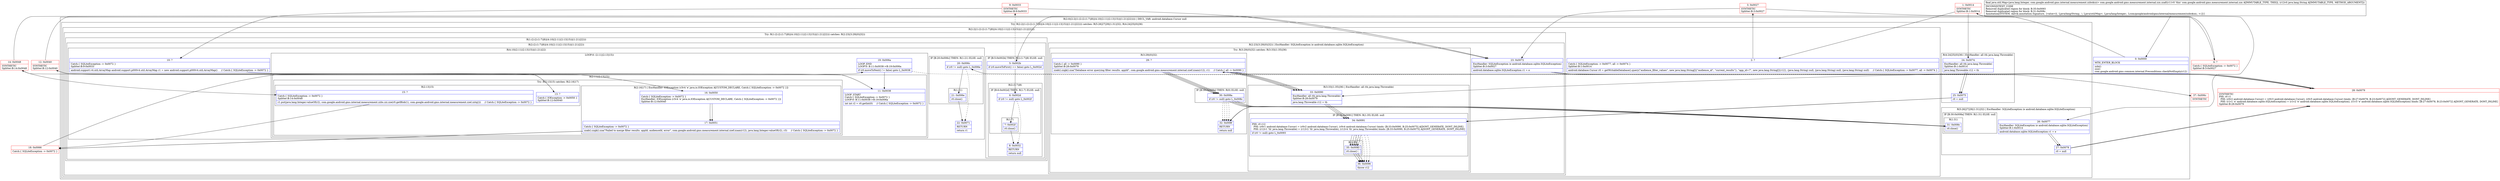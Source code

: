 digraph "CFG forcom.google.android.gms.measurement.internal.zzx.zzaf(Ljava\/lang\/String;)Ljava\/util\/Map;" {
subgraph cluster_Region_598209030 {
label = "R(2:0|(2:2|(1:(2:(2:(1:7)|8)|(4:10|(2:11|(2:13|15))|(1:21)|22))))) | DECL_VAR: android.database.Cursor null\l";
node [shape=record,color=blue];
Node_0 [shape=record,label="{0\:\ 0x0000|MTH_ENTER_BLOCK\l|zzbi()\lzzo()\lcom.google.android.gms.common.internal.Preconditions.checkNotEmpty(r12)\l}"];
subgraph cluster_TryCatchRegion_320069377 {
label = "Try: R(2:2|(1:(2:(2:(1:7)|8)|(4:10|(2:11|(2:13|15))|(1:21)|22)))) catches: R(5:26|27|29|(1:31)|32), R(4:24|25|(0)|36)";
node [shape=record,color=blue];
subgraph cluster_Region_1662011252 {
label = "R(2:2|(1:(2:(2:(1:7)|8)|(4:10|(2:11|(2:13|15))|(1:21)|22))))";
node [shape=record,color=blue];
Node_2 [shape=record,label="{2\:\ ?|Catch:\{ SQLiteException \-\> 0x0077, all \-\> 0x0074 \}\lSplitter:B:1:0x0014\l|android.database.Cursor r0 = getWritableDatabase().query(\"audience_filter_values\", new java.lang.String[]\{\"audience_id\", \"current_results\"\}, \"app_id=?\", new java.lang.String[]\{r12\}, (java.lang.String) null, (java.lang.String) null, (java.lang.String) null)     \/\/ Catch:\{ SQLiteException \-\> 0x0077, all \-\> 0x0074 \}\l}"];
subgraph cluster_TryCatchRegion_192559845 {
label = "Try: R(1:(2:(2:(1:7)|8)|(4:10|(2:11|(2:13|15))|(1:21)|22))) catches: R(2:23|(3:29|(0)|32))";
node [shape=record,color=blue];
subgraph cluster_Region_461537936 {
label = "R(1:(2:(2:(1:7)|8)|(4:10|(2:11|(2:13|15))|(1:21)|22)))";
node [shape=record,color=blue];
subgraph cluster_Region_128541732 {
label = "R(2:(2:(1:7)|8)|(4:10|(2:11|(2:13|15))|(1:21)|22))";
node [shape=record,color=blue];
subgraph cluster_IfRegion_172967943 {
label = "IF [B:5:0x002b] THEN: R(2:(1:7)|8) ELSE: null";
node [shape=record,color=blue];
Node_5 [shape=record,label="{5\:\ 0x002b|if (r0.moveToFirst() == false) goto L_0x002d\l}"];
subgraph cluster_Region_1345906361 {
label = "R(2:(1:7)|8)";
node [shape=record,color=blue];
subgraph cluster_IfRegion_1596028972 {
label = "IF [B:6:0x002d] THEN: R(1:7) ELSE: null";
node [shape=record,color=blue];
Node_6 [shape=record,label="{6\:\ 0x002d|if (r0 != null) goto L_0x002f\l}"];
subgraph cluster_Region_325431208 {
label = "R(1:7)";
node [shape=record,color=blue];
Node_7 [shape=record,label="{7\:\ 0x002f|r0.close()\l}"];
}
}
Node_8 [shape=record,label="{8\:\ 0x0032|RETURN\l|return null\l}"];
}
}
subgraph cluster_Region_145655950 {
label = "R(4:10|(2:11|(2:13|15))|(1:21)|22)";
node [shape=record,color=blue];
Node_10 [shape=record,label="{10\:\ ?|Catch:\{ SQLiteException \-\> 0x0072 \}\lSplitter:B:9:0x0033\l|android.support.v4.util.ArrayMap android.support.p000v4.util.ArrayMap r1 = new android.support.p000v4.util.ArrayMap()     \/\/ Catch:\{ SQLiteException \-\> 0x0072 \}\l}"];
subgraph cluster_LoopRegion_1671090867 {
label = "LOOP:0: (2:11|(2:13|15))";
node [shape=record,color=blue];
Node_19 [shape=record,label="{19\:\ 0x006a|LOOP_END\lLOOP:0: B:11:0x0038\-\>B:19:0x006a\l|if (r0.moveToNext() != false) goto L_0x0038\l}"];
subgraph cluster_Region_478105111 {
label = "R(2:11|(2:13|15))";
node [shape=record,color=blue];
Node_11 [shape=record,label="{11\:\ 0x0038|LOOP_START\lCatch:\{ SQLiteException \-\> 0x0072 \}\lLOOP:0: B:11:0x0038\-\>B:19:0x006a\l|int int r2 = r0.getInt(0)     \/\/ Catch:\{ SQLiteException \-\> 0x0072 \}\l}"];
subgraph cluster_TryCatchRegion_1946217815 {
label = "Try: R(2:13|15) catches: R(2:16|17)";
node [shape=record,color=blue];
subgraph cluster_Region_1340956083 {
label = "R(2:13|15)";
node [shape=record,color=blue];
Node_13 [shape=record,label="{13\:\ ?|Catch:\{ IOException \-\> 0x0050 \}\lSplitter:B:12:0x0040\l}"];
Node_15 [shape=record,label="{15\:\ ?|Catch:\{ SQLiteException \-\> 0x0072 \}\lSplitter:B:14:0x0048\l|r1.put(java.lang.Integer.valueOf(r2), com.google.android.gms.internal.measurement.zzbs.zzi.zze(r0.getBlob(1), com.google.android.gms.internal.measurement.zzel.zztq()))     \/\/ Catch:\{ SQLiteException \-\> 0x0072 \}\l}"];
}
subgraph cluster_Region_2100658443 {
label = "R(2:16|17) | ExcHandler: IOException (r3v4 'e' java.io.IOException A[CUSTOM_DECLARE, Catch:\{ SQLiteException \-\> 0x0072 \}])\l";
node [shape=record,color=blue];
Node_16 [shape=record,label="{16\:\ 0x0050|Catch:\{ SQLiteException \-\> 0x0072 \}\lExcHandler: IOException (r3v4 'e' java.io.IOException A[CUSTOM_DECLARE, Catch:\{ SQLiteException \-\> 0x0072 \}])\lSplitter:B:12:0x0040\l}"];
Node_17 [shape=record,label="{17\:\ 0x0051|Catch:\{ SQLiteException \-\> 0x0072 \}\l|zzab().zzgk().zza(\"Failed to merge filter results. appId, audienceId, error\", com.google.android.gms.measurement.internal.zzef.zzam(r12), java.lang.Integer.valueOf(r2), r3)     \/\/ Catch:\{ SQLiteException \-\> 0x0072 \}\l}"];
}
}
}
}
subgraph cluster_IfRegion_540285923 {
label = "IF [B:20:0x006c] THEN: R(1:21) ELSE: null";
node [shape=record,color=blue];
Node_20 [shape=record,label="{20\:\ 0x006c|if (r0 != null) goto L_0x006e\l}"];
subgraph cluster_Region_504559778 {
label = "R(1:21)";
node [shape=record,color=blue];
Node_21 [shape=record,label="{21\:\ 0x006e|r0.close()\l}"];
}
}
Node_22 [shape=record,label="{22\:\ 0x0071|RETURN\l|return r1\l}"];
}
}
}
subgraph cluster_Region_724086425 {
label = "R(2:23|(3:29|(0)|32)) | ExcHandler: SQLiteException (e android.database.sqlite.SQLiteException)\l";
node [shape=record,color=blue];
Node_23 [shape=record,label="{23\:\ 0x0072|ExcHandler: SQLiteException (e android.database.sqlite.SQLiteException)\lSplitter:B:3:0x0027\l|android.database.sqlite.SQLiteException r1 = e\l}"];
subgraph cluster_TryCatchRegion_1479640318 {
label = "Try: R(3:29|(0)|32) catches: R(3:33|(1:35)|36)";
node [shape=record,color=blue];
subgraph cluster_Region_1490712344 {
label = "R(3:29|(0)|32)";
node [shape=record,color=blue];
Node_29 [shape=record,label="{29\:\ ?|Catch:\{ all \-\> 0x0090 \}\lSplitter:B:28:0x0079\l|zzab().zzgk().zza(\"Database error querying filter results. appId\", com.google.android.gms.measurement.internal.zzef.zzam(r12), r1)     \/\/ Catch:\{ all \-\> 0x0090 \}\l}"];
subgraph cluster_IfRegion_1359237961 {
label = "IF [B:30:0x008a] THEN: R(0) ELSE: null";
node [shape=record,color=blue];
Node_30 [shape=record,label="{30\:\ 0x008a|if (r0 != null) goto L_0x008c\l}"];
subgraph cluster_Region_1068921750 {
label = "R(0)";
node [shape=record,color=blue];
}
}
Node_32 [shape=record,label="{32\:\ 0x008f|RETURN\l|return null\l}"];
}
subgraph cluster_Region_1811158762 {
label = "R(3:33|(1:35)|36) | ExcHandler: all (th java.lang.Throwable)\l";
node [shape=record,color=blue];
Node_33 [shape=record,label="{33\:\ 0x0090|ExcHandler: all (th java.lang.Throwable)\lSplitter:B:28:0x0079\l|java.lang.Throwable r12 = th\l}"];
subgraph cluster_IfRegion_1620954683 {
label = "IF [B:34:0x0091] THEN: R(1:35) ELSE: null";
node [shape=record,color=blue];
Node_34 [shape=record,label="{34\:\ 0x0091|PHI: r0 r12 \l  PHI: (r0v1 android.database.Cursor) = (r0v2 android.database.Cursor), (r0v4 android.database.Cursor) binds: [B:33:0x0090, B:25:0x0075] A[DONT_GENERATE, DONT_INLINE]\l  PHI: (r12v1 'th' java.lang.Throwable) = (r12v2 'th' java.lang.Throwable), (r12v4 'th' java.lang.Throwable) binds: [B:33:0x0090, B:25:0x0075] A[DONT_GENERATE, DONT_INLINE]\l|if (r0 != null) goto L_0x0093\l}"];
subgraph cluster_Region_334514042 {
label = "R(1:35)";
node [shape=record,color=blue];
Node_35 [shape=record,label="{35\:\ 0x0093|r0.close()\l}"];
}
}
Node_36 [shape=record,label="{36\:\ 0x0096|throw r12\l}"];
}
}
}
}
}
subgraph cluster_Region_2139553896 {
label = "R(5:26|27|29|(1:31)|32) | ExcHandler: SQLiteException (e android.database.sqlite.SQLiteException)\l";
node [shape=record,color=blue];
Node_26 [shape=record,label="{26\:\ 0x0077|ExcHandler: SQLiteException (e android.database.sqlite.SQLiteException)\lSplitter:B:1:0x0014\l|android.database.sqlite.SQLiteException r1 = e\l}"];
Node_27 [shape=record,label="{27\:\ 0x0078|r0 = null\l}"];
Node_29 [shape=record,label="{29\:\ ?|Catch:\{ all \-\> 0x0090 \}\lSplitter:B:28:0x0079\l|zzab().zzgk().zza(\"Database error querying filter results. appId\", com.google.android.gms.measurement.internal.zzef.zzam(r12), r1)     \/\/ Catch:\{ all \-\> 0x0090 \}\l}"];
subgraph cluster_IfRegion_525778001 {
label = "IF [B:30:0x008a] THEN: R(1:31) ELSE: null";
node [shape=record,color=blue];
Node_30 [shape=record,label="{30\:\ 0x008a|if (r0 != null) goto L_0x008c\l}"];
subgraph cluster_Region_1423882775 {
label = "R(1:31)";
node [shape=record,color=blue];
Node_31 [shape=record,label="{31\:\ 0x008c|r0.close()\l}"];
}
}
Node_32 [shape=record,label="{32\:\ 0x008f|RETURN\l|return null\l}"];
}
subgraph cluster_Region_1033751426 {
label = "R(4:24|25|(0)|36) | ExcHandler: all (th java.lang.Throwable)\l";
node [shape=record,color=blue];
Node_24 [shape=record,label="{24\:\ 0x0074|ExcHandler: all (th java.lang.Throwable)\lSplitter:B:1:0x0014\l|java.lang.Throwable r12 = th\l}"];
Node_25 [shape=record,label="{25\:\ 0x0075|r0 = null\l}"];
subgraph cluster_IfRegion_1522293409 {
label = "IF [B:34:0x0091] THEN: R(0) ELSE: null";
node [shape=record,color=blue];
Node_34 [shape=record,label="{34\:\ 0x0091|PHI: r0 r12 \l  PHI: (r0v1 android.database.Cursor) = (r0v2 android.database.Cursor), (r0v4 android.database.Cursor) binds: [B:33:0x0090, B:25:0x0075] A[DONT_GENERATE, DONT_INLINE]\l  PHI: (r12v1 'th' java.lang.Throwable) = (r12v2 'th' java.lang.Throwable), (r12v4 'th' java.lang.Throwable) binds: [B:33:0x0090, B:25:0x0075] A[DONT_GENERATE, DONT_INLINE]\l|if (r0 != null) goto L_0x0093\l}"];
subgraph cluster_Region_1264979227 {
label = "R(0)";
node [shape=record,color=blue];
}
}
Node_36 [shape=record,label="{36\:\ 0x0096|throw r12\l}"];
}
}
}
subgraph cluster_Region_2139553896 {
label = "R(5:26|27|29|(1:31)|32) | ExcHandler: SQLiteException (e android.database.sqlite.SQLiteException)\l";
node [shape=record,color=blue];
Node_26 [shape=record,label="{26\:\ 0x0077|ExcHandler: SQLiteException (e android.database.sqlite.SQLiteException)\lSplitter:B:1:0x0014\l|android.database.sqlite.SQLiteException r1 = e\l}"];
Node_27 [shape=record,label="{27\:\ 0x0078|r0 = null\l}"];
Node_29 [shape=record,label="{29\:\ ?|Catch:\{ all \-\> 0x0090 \}\lSplitter:B:28:0x0079\l|zzab().zzgk().zza(\"Database error querying filter results. appId\", com.google.android.gms.measurement.internal.zzef.zzam(r12), r1)     \/\/ Catch:\{ all \-\> 0x0090 \}\l}"];
subgraph cluster_IfRegion_525778001 {
label = "IF [B:30:0x008a] THEN: R(1:31) ELSE: null";
node [shape=record,color=blue];
Node_30 [shape=record,label="{30\:\ 0x008a|if (r0 != null) goto L_0x008c\l}"];
subgraph cluster_Region_1423882775 {
label = "R(1:31)";
node [shape=record,color=blue];
Node_31 [shape=record,label="{31\:\ 0x008c|r0.close()\l}"];
}
}
Node_32 [shape=record,label="{32\:\ 0x008f|RETURN\l|return null\l}"];
}
subgraph cluster_Region_1033751426 {
label = "R(4:24|25|(0)|36) | ExcHandler: all (th java.lang.Throwable)\l";
node [shape=record,color=blue];
Node_24 [shape=record,label="{24\:\ 0x0074|ExcHandler: all (th java.lang.Throwable)\lSplitter:B:1:0x0014\l|java.lang.Throwable r12 = th\l}"];
Node_25 [shape=record,label="{25\:\ 0x0075|r0 = null\l}"];
subgraph cluster_IfRegion_1522293409 {
label = "IF [B:34:0x0091] THEN: R(0) ELSE: null";
node [shape=record,color=blue];
Node_34 [shape=record,label="{34\:\ 0x0091|PHI: r0 r12 \l  PHI: (r0v1 android.database.Cursor) = (r0v2 android.database.Cursor), (r0v4 android.database.Cursor) binds: [B:33:0x0090, B:25:0x0075] A[DONT_GENERATE, DONT_INLINE]\l  PHI: (r12v1 'th' java.lang.Throwable) = (r12v2 'th' java.lang.Throwable), (r12v4 'th' java.lang.Throwable) binds: [B:33:0x0090, B:25:0x0075] A[DONT_GENERATE, DONT_INLINE]\l|if (r0 != null) goto L_0x0093\l}"];
subgraph cluster_Region_1264979227 {
label = "R(0)";
node [shape=record,color=blue];
}
}
Node_36 [shape=record,label="{36\:\ 0x0096|throw r12\l}"];
}
subgraph cluster_Region_724086425 {
label = "R(2:23|(3:29|(0)|32)) | ExcHandler: SQLiteException (e android.database.sqlite.SQLiteException)\l";
node [shape=record,color=blue];
Node_23 [shape=record,label="{23\:\ 0x0072|ExcHandler: SQLiteException (e android.database.sqlite.SQLiteException)\lSplitter:B:3:0x0027\l|android.database.sqlite.SQLiteException r1 = e\l}"];
subgraph cluster_TryCatchRegion_1479640318 {
label = "Try: R(3:29|(0)|32) catches: R(3:33|(1:35)|36)";
node [shape=record,color=blue];
subgraph cluster_Region_1490712344 {
label = "R(3:29|(0)|32)";
node [shape=record,color=blue];
Node_29 [shape=record,label="{29\:\ ?|Catch:\{ all \-\> 0x0090 \}\lSplitter:B:28:0x0079\l|zzab().zzgk().zza(\"Database error querying filter results. appId\", com.google.android.gms.measurement.internal.zzef.zzam(r12), r1)     \/\/ Catch:\{ all \-\> 0x0090 \}\l}"];
subgraph cluster_IfRegion_1359237961 {
label = "IF [B:30:0x008a] THEN: R(0) ELSE: null";
node [shape=record,color=blue];
Node_30 [shape=record,label="{30\:\ 0x008a|if (r0 != null) goto L_0x008c\l}"];
subgraph cluster_Region_1068921750 {
label = "R(0)";
node [shape=record,color=blue];
}
}
Node_32 [shape=record,label="{32\:\ 0x008f|RETURN\l|return null\l}"];
}
subgraph cluster_Region_1811158762 {
label = "R(3:33|(1:35)|36) | ExcHandler: all (th java.lang.Throwable)\l";
node [shape=record,color=blue];
Node_33 [shape=record,label="{33\:\ 0x0090|ExcHandler: all (th java.lang.Throwable)\lSplitter:B:28:0x0079\l|java.lang.Throwable r12 = th\l}"];
subgraph cluster_IfRegion_1620954683 {
label = "IF [B:34:0x0091] THEN: R(1:35) ELSE: null";
node [shape=record,color=blue];
Node_34 [shape=record,label="{34\:\ 0x0091|PHI: r0 r12 \l  PHI: (r0v1 android.database.Cursor) = (r0v2 android.database.Cursor), (r0v4 android.database.Cursor) binds: [B:33:0x0090, B:25:0x0075] A[DONT_GENERATE, DONT_INLINE]\l  PHI: (r12v1 'th' java.lang.Throwable) = (r12v2 'th' java.lang.Throwable), (r12v4 'th' java.lang.Throwable) binds: [B:33:0x0090, B:25:0x0075] A[DONT_GENERATE, DONT_INLINE]\l|if (r0 != null) goto L_0x0093\l}"];
subgraph cluster_Region_334514042 {
label = "R(1:35)";
node [shape=record,color=blue];
Node_35 [shape=record,label="{35\:\ 0x0093|r0.close()\l}"];
}
}
Node_36 [shape=record,label="{36\:\ 0x0096|throw r12\l}"];
}
}
}
subgraph cluster_Region_1811158762 {
label = "R(3:33|(1:35)|36) | ExcHandler: all (th java.lang.Throwable)\l";
node [shape=record,color=blue];
Node_33 [shape=record,label="{33\:\ 0x0090|ExcHandler: all (th java.lang.Throwable)\lSplitter:B:28:0x0079\l|java.lang.Throwable r12 = th\l}"];
subgraph cluster_IfRegion_1620954683 {
label = "IF [B:34:0x0091] THEN: R(1:35) ELSE: null";
node [shape=record,color=blue];
Node_34 [shape=record,label="{34\:\ 0x0091|PHI: r0 r12 \l  PHI: (r0v1 android.database.Cursor) = (r0v2 android.database.Cursor), (r0v4 android.database.Cursor) binds: [B:33:0x0090, B:25:0x0075] A[DONT_GENERATE, DONT_INLINE]\l  PHI: (r12v1 'th' java.lang.Throwable) = (r12v2 'th' java.lang.Throwable), (r12v4 'th' java.lang.Throwable) binds: [B:33:0x0090, B:25:0x0075] A[DONT_GENERATE, DONT_INLINE]\l|if (r0 != null) goto L_0x0093\l}"];
subgraph cluster_Region_334514042 {
label = "R(1:35)";
node [shape=record,color=blue];
Node_35 [shape=record,label="{35\:\ 0x0093|r0.close()\l}"];
}
}
Node_36 [shape=record,label="{36\:\ 0x0096|throw r12\l}"];
}
subgraph cluster_Region_2100658443 {
label = "R(2:16|17) | ExcHandler: IOException (r3v4 'e' java.io.IOException A[CUSTOM_DECLARE, Catch:\{ SQLiteException \-\> 0x0072 \}])\l";
node [shape=record,color=blue];
Node_16 [shape=record,label="{16\:\ 0x0050|Catch:\{ SQLiteException \-\> 0x0072 \}\lExcHandler: IOException (r3v4 'e' java.io.IOException A[CUSTOM_DECLARE, Catch:\{ SQLiteException \-\> 0x0072 \}])\lSplitter:B:12:0x0040\l}"];
Node_17 [shape=record,label="{17\:\ 0x0051|Catch:\{ SQLiteException \-\> 0x0072 \}\l|zzab().zzgk().zza(\"Failed to merge filter results. appId, audienceId, error\", com.google.android.gms.measurement.internal.zzef.zzam(r12), java.lang.Integer.valueOf(r2), r3)     \/\/ Catch:\{ SQLiteException \-\> 0x0072 \}\l}"];
}
Node_1 [shape=record,color=red,label="{1\:\ 0x0014|SYNTHETIC\lSplitter:B:1:0x0014\l}"];
Node_3 [shape=record,color=red,label="{3\:\ 0x0027|SYNTHETIC\lSplitter:B:3:0x0027\l}"];
Node_4 [shape=record,color=red,label="{4\:\ ?|Catch:\{ SQLiteException \-\> 0x0072 \}\lSplitter:B:3:0x0027\l}"];
Node_9 [shape=record,color=red,label="{9\:\ 0x0033|SYNTHETIC\lSplitter:B:9:0x0033\l}"];
Node_12 [shape=record,color=red,label="{12\:\ 0x0040|SYNTHETIC\lSplitter:B:12:0x0040\l}"];
Node_14 [shape=record,color=red,label="{14\:\ 0x0048|SYNTHETIC\lSplitter:B:14:0x0048\l}"];
Node_18 [shape=record,color=red,label="{18\:\ 0x0066|Catch:\{ SQLiteException \-\> 0x0072 \}\l}"];
Node_28 [shape=record,color=red,label="{28\:\ 0x0079|SYNTHETIC\lPHI: r0 r1 \l  PHI: (r0v2 android.database.Cursor) = (r0v3 android.database.Cursor), (r0v5 android.database.Cursor) binds: [B:27:0x0078, B:23:0x0072] A[DONT_GENERATE, DONT_INLINE]\l  PHI: (r1v1 'e' android.database.sqlite.SQLiteException) = (r1v2 'e' android.database.sqlite.SQLiteException), (r1v3 'e' android.database.sqlite.SQLiteException) binds: [B:27:0x0078, B:23:0x0072] A[DONT_GENERATE, DONT_INLINE]\lSplitter:B:28:0x0079\l}"];
Node_37 [shape=record,color=red,label="{37\:\ 0x006c|SYNTHETIC\l}"];
MethodNode[shape=record,label="{final java.util.Map\<java.lang.Integer, com.google.android.gms.internal.measurement.zzbs$zzi\> com.google.android.gms.measurement.internal.zzx.zzaf((r11v0 'this' com.google.android.gms.measurement.internal.zzx A[IMMUTABLE_TYPE, THIS]), (r12v0 java.lang.String A[IMMUTABLE_TYPE, METHOD_ARGUMENT]))  | INCONSISTENT_CODE\lRemoved duplicated region for block: B:35:0x0093 \lRemoved duplicated region for block: B:31:0x008c \lAnnotation[SYSTEM, dalvik.annotation.Signature, \{value=[(, Ljava\/lang\/String;, ), Ljava\/util\/Map\<, Ljava\/lang\/Integer;, Lcom\/google\/android\/gms\/internal\/measurement\/zzbs$zzi;, \>;]\}]\l}"];
MethodNode -> Node_0;
Node_0 -> Node_1;
Node_2 -> Node_3;
Node_5 -> Node_6;
Node_5 -> Node_9[style=dashed];
Node_6 -> Node_7;
Node_6 -> Node_8[style=dashed];
Node_7 -> Node_8;
Node_10 -> Node_11;
Node_19 -> Node_11;
Node_19 -> Node_37[style=dashed];
Node_11 -> Node_12;
Node_13 -> Node_14;
Node_15 -> Node_18;
Node_16 -> Node_17;
Node_17 -> Node_18;
Node_20 -> Node_21;
Node_20 -> Node_22[style=dashed];
Node_21 -> Node_22;
Node_23 -> Node_28;
Node_29 -> Node_30;
Node_29 -> Node_33;
Node_30 -> Node_31;
Node_30 -> Node_32[style=dashed];
Node_33 -> Node_34;
Node_34 -> Node_35;
Node_34 -> Node_36[style=dashed];
Node_35 -> Node_36;
Node_26 -> Node_27;
Node_27 -> Node_28;
Node_29 -> Node_30;
Node_29 -> Node_33;
Node_30 -> Node_31;
Node_30 -> Node_32[style=dashed];
Node_31 -> Node_32;
Node_24 -> Node_25;
Node_25 -> Node_34;
Node_34 -> Node_35;
Node_34 -> Node_36[style=dashed];
Node_26 -> Node_27;
Node_27 -> Node_28;
Node_29 -> Node_30;
Node_29 -> Node_33;
Node_30 -> Node_31;
Node_30 -> Node_32[style=dashed];
Node_31 -> Node_32;
Node_24 -> Node_25;
Node_25 -> Node_34;
Node_34 -> Node_35;
Node_34 -> Node_36[style=dashed];
Node_23 -> Node_28;
Node_29 -> Node_30;
Node_29 -> Node_33;
Node_30 -> Node_31;
Node_30 -> Node_32[style=dashed];
Node_33 -> Node_34;
Node_34 -> Node_35;
Node_34 -> Node_36[style=dashed];
Node_35 -> Node_36;
Node_33 -> Node_34;
Node_34 -> Node_35;
Node_34 -> Node_36[style=dashed];
Node_35 -> Node_36;
Node_16 -> Node_17;
Node_17 -> Node_18;
Node_1 -> Node_2;
Node_1 -> Node_26;
Node_1 -> Node_24;
Node_3 -> Node_4;
Node_3 -> Node_23;
Node_4 -> Node_5;
Node_9 -> Node_10;
Node_9 -> Node_23;
Node_12 -> Node_13;
Node_12 -> Node_16;
Node_12 -> Node_23;
Node_14 -> Node_15;
Node_14 -> Node_23;
Node_18 -> Node_19;
Node_28 -> Node_29;
Node_28 -> Node_33;
Node_37 -> Node_20;
}

